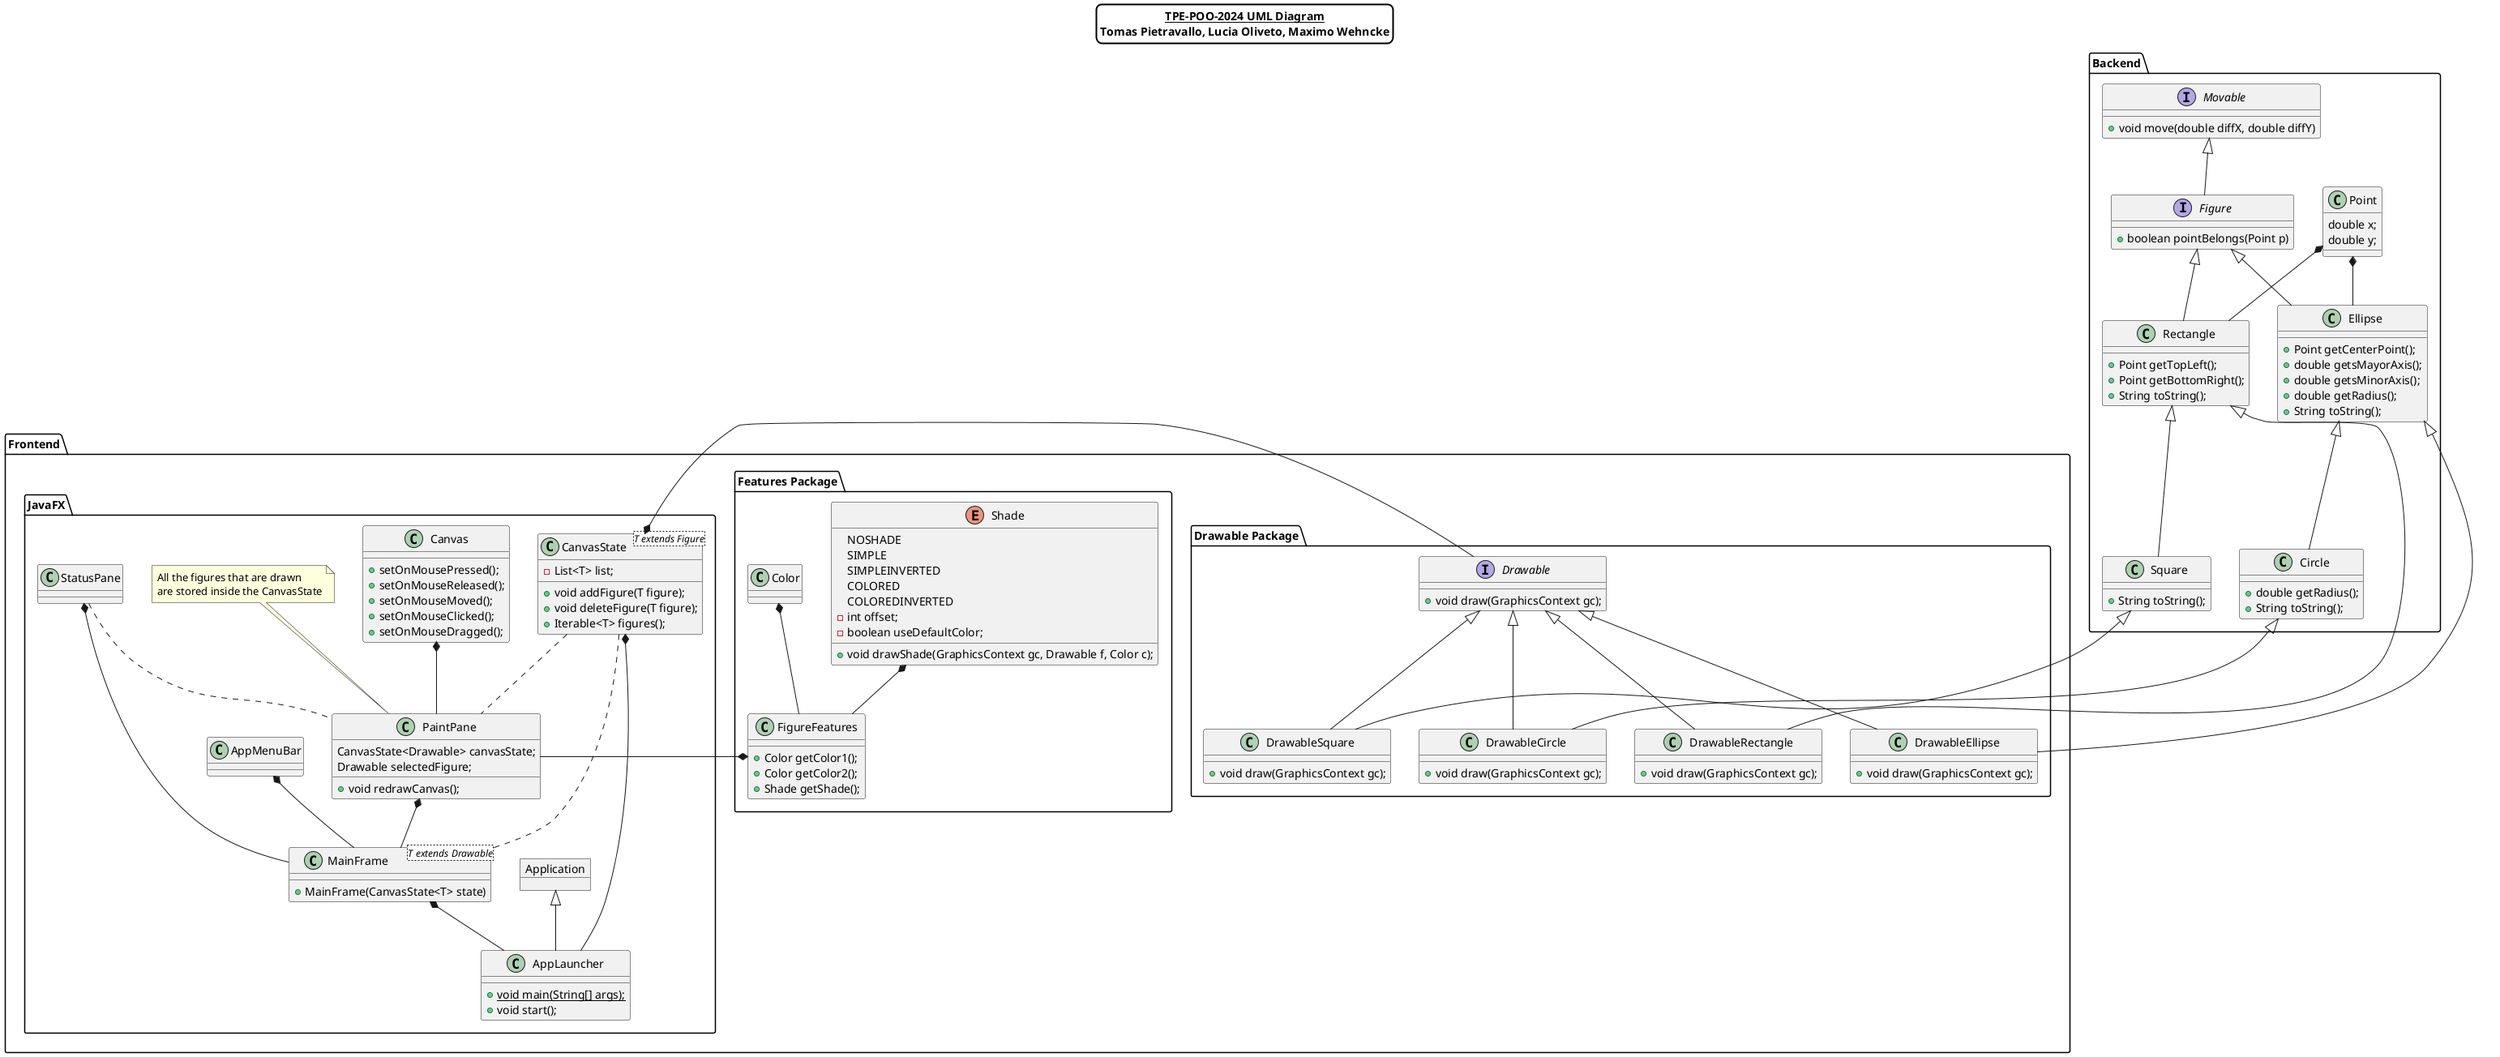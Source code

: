 @startuml
skinparam titleBorderRoundCorner 15
skinparam titleBorderThickness 2
skinparam titleBorderColor black
title
 <u>TPE-POO-2024 UML Diagram</u>
 Tomas Pietravallo, Lucia Oliveto, Maximo Wehncke
end title

package "Backend" {
    class Point {
        double x;
        double y;
    }

    interface Figure {
        +boolean pointBelongs(Point p)
    }

    interface Movable {
        +void move(double diffX, double diffY)
    }

    class Rectangle {
        +Point getTopLeft();
        +Point getBottomRight();
        +String toString();
    }

    class Square {
        +String toString();
    }

    class Ellipse {
        +Point getCenterPoint();
        +double getsMayorAxis();
        +double getsMinorAxis();
        +double getRadius();
        +String toString();
    }

    class Circle {
        +double getRadius();
        +String toString();
    }

    Movable <|-- Figure
    Rectangle <|-- Square 
    Ellipse <|-- Circle 

    Figure <|-- Ellipse
    Figure <|-- Rectangle 
    Point*--Ellipse
    Point *-- Rectangle
}

package "Frontend" {
    package "Drawable Package" {
        interface Drawable {
            +void draw(GraphicsContext gc);
        }

        class DrawableEllipse {
            +void draw(GraphicsContext gc);
        }

        class DrawableCircle {
            +void draw(GraphicsContext gc);
        }

        class DrawableRectangle {
            +void draw(GraphicsContext gc);
        }

        class DrawableSquare {
            +void draw(GraphicsContext gc);
        }

        Drawable <|-- DrawableEllipse
        Drawable <|-- DrawableCircle
        Drawable <|-- DrawableRectangle
        Drawable <|-- DrawableSquare

        Ellipse <|-- DrawableEllipse
        Circle <|-- DrawableCircle
        Rectangle <|-- DrawableRectangle
        Square <|-- DrawableSquare
    }

    package "Features Package" {
        enum Shade {
            NOSHADE
            SIMPLE
            SIMPLEINVERTED
            COLORED
            COLOREDINVERTED
            -int offset;
            -boolean useDefaultColor;
            +void drawShade(GraphicsContext gc, Drawable f, Color c);
        }

        class FigureFeatures {
            +Color getColor1();
            +Color getColor2();
            +Shade getShade();
        }

        Shade *-- FigureFeatures
        Color *-- FigureFeatures
    }

    package "JavaFX" {
        object Application

        class AppLauncher {
            +{static} void main(String[] args);
            +void start();
        }

        class CanvasState<T extends Figure> {
            -List<T> list;
            +void addFigure(T figure);
            +void deleteFigure(T figure);
            +Iterable<T> figures();
        }

        class MainFrame<T extends Drawable> {
            +MainFrame(CanvasState<T> state)
        }
        class AppMenuBar { }
        class StatusPane { }
        class PaintPane {
            CanvasState<Drawable> canvasState;
            Drawable selectedFigure;
            +void redrawCanvas();
        }

        note top: All the figures that are drawn\nare stored inside the CanvasState

        Application <|-- AppLauncher
        MainFrame *-- AppLauncher
        CanvasState *-- AppLauncher
        CanvasState *- Drawable

        AppMenuBar *-- MainFrame
        StatusPane *-- MainFrame
        PaintPane *-- MainFrame

        CanvasState .. MainFrame
        CanvasState .. PaintPane

        'Drawable *-- PaintPane
        FigureFeatures *- PaintPane

        class Canvas {
            +setOnMousePressed();
            +setOnMouseReleased();
            +setOnMouseMoved();
            +setOnMouseClicked();
            +setOnMouseDragged();
        }

        Canvas *-- PaintPane
        StatusPane .. PaintPane
    }
}


@enduml